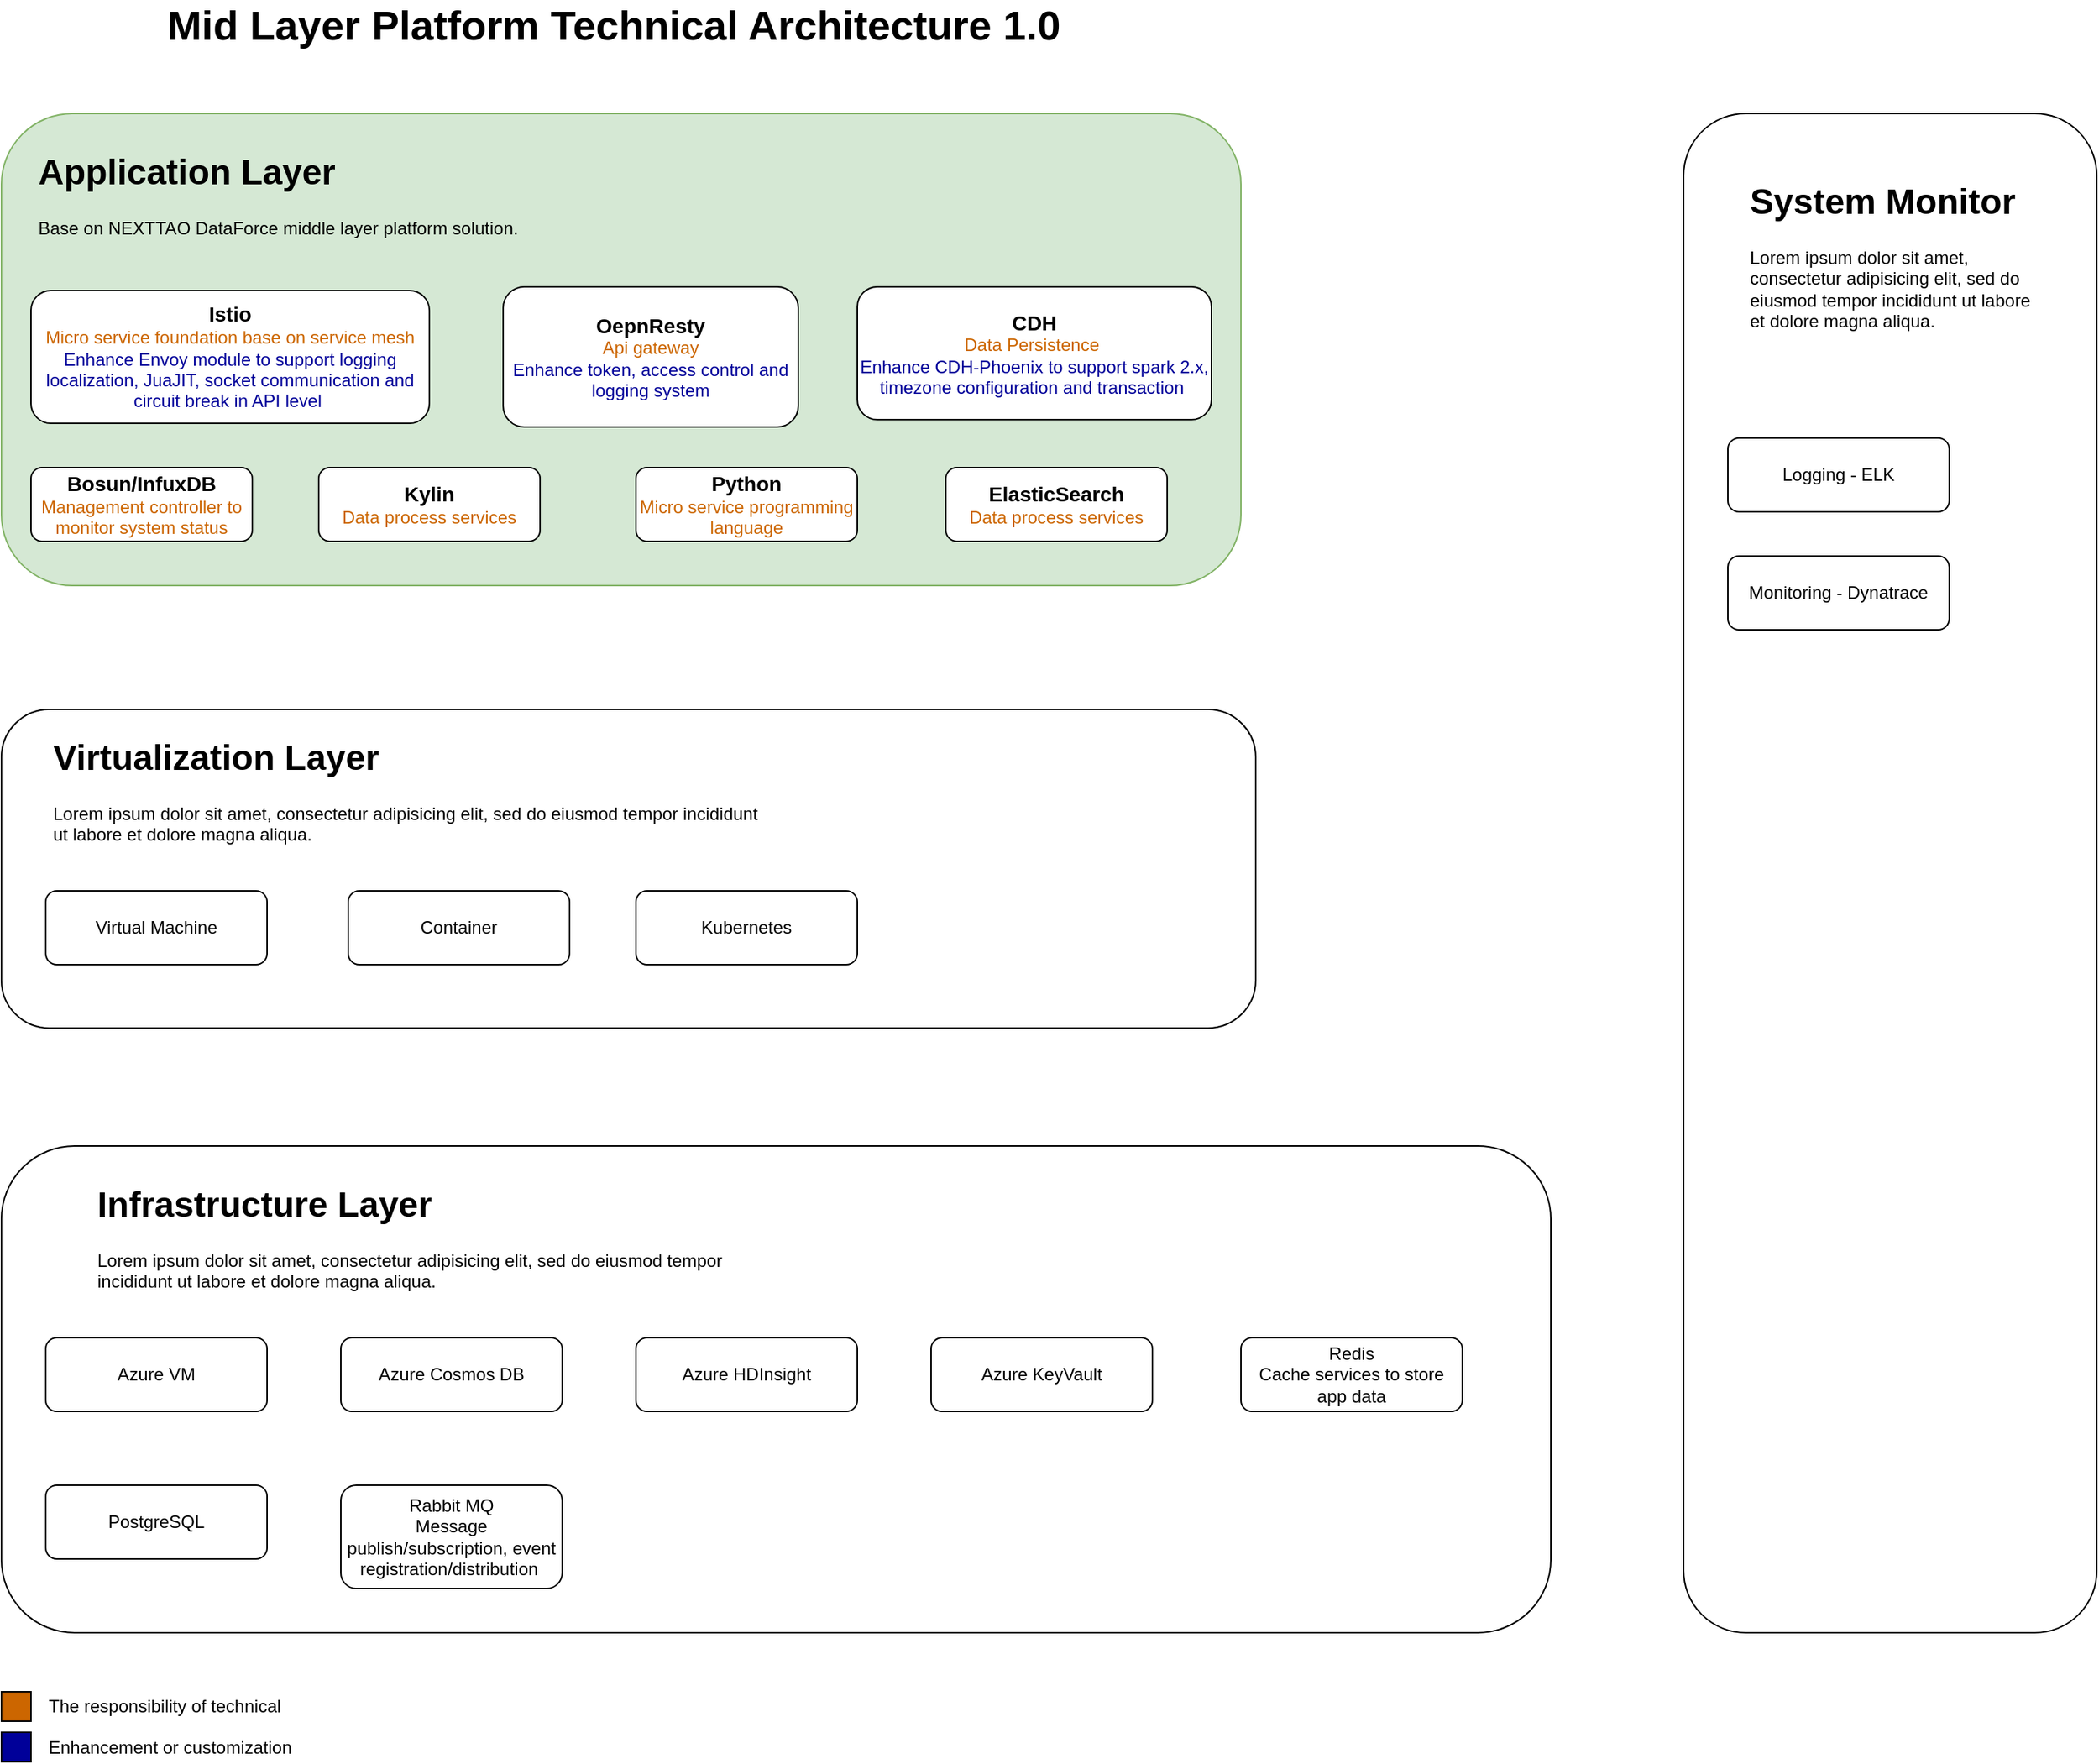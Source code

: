 <mxfile version="12.3.5" type="github" pages="1">
  <diagram id="yn5pNWhVfAMnaeWU7zpd" name="Page-1">
    <mxGraphModel dx="1346" dy="820" grid="1" gridSize="10" guides="1" tooltips="1" connect="1" arrows="1" fold="1" page="1" pageScale="1" pageWidth="827" pageHeight="1169" math="0" shadow="0">
      <root>
        <mxCell id="0"/>
        <mxCell id="1" parent="0"/>
        <mxCell id="L_p5e10sN1Be_Nf8V8Cr-1" value="" style="rounded=1;whiteSpace=wrap;html=1;fillColor=#d5e8d4;strokeColor=#82b366;" parent="1" vertex="1">
          <mxGeometry x="50" y="180" width="840" height="320" as="geometry"/>
        </mxCell>
        <mxCell id="L_p5e10sN1Be_Nf8V8Cr-2" value="&lt;h1&gt;Application Layer&lt;/h1&gt;&lt;p&gt;Base on NEXTTAO DataForce middle layer platform solution.&lt;/p&gt;" style="text;html=1;strokeColor=none;fillColor=none;spacing=5;spacingTop=-20;whiteSpace=wrap;overflow=hidden;rounded=0;" parent="1" vertex="1">
          <mxGeometry x="70" y="200" width="430" height="100" as="geometry"/>
        </mxCell>
        <mxCell id="L_p5e10sN1Be_Nf8V8Cr-3" value="&lt;font style=&quot;font-size: 14px&quot;&gt;&lt;b&gt;Istio&lt;/b&gt;&lt;/font&gt;&lt;br&gt;&lt;font color=&quot;#cc6600&quot;&gt;Micro service foundation base on service mesh&lt;br&gt;&lt;/font&gt;&lt;font color=&quot;#000099&quot;&gt;Enhance Envoy module to support logging localization, JuaJIT, socket communication and circuit break in API level&amp;nbsp;&lt;/font&gt;" style="rounded=1;whiteSpace=wrap;html=1;" parent="1" vertex="1">
          <mxGeometry x="70" y="300" width="270" height="90" as="geometry"/>
        </mxCell>
        <mxCell id="L_p5e10sN1Be_Nf8V8Cr-4" value="&lt;b&gt;&lt;font style=&quot;font-size: 14px&quot;&gt;Bosun/InfuxDB&lt;br&gt;&lt;/font&gt;&lt;/b&gt;&lt;font color=&quot;#cc6600&quot;&gt;Management controller to monitor system status&lt;/font&gt;" style="rounded=1;whiteSpace=wrap;html=1;" parent="1" vertex="1">
          <mxGeometry x="70" y="420" width="150" height="50" as="geometry"/>
        </mxCell>
        <mxCell id="L_p5e10sN1Be_Nf8V8Cr-5" value="&lt;b&gt;&lt;font style=&quot;font-size: 14px&quot;&gt;OepnResty&lt;/font&gt;&lt;/b&gt;&lt;br&gt;&lt;font color=&quot;#cc6600&quot;&gt;Api gateway&lt;/font&gt;&lt;br&gt;&lt;font color=&quot;#000099&quot;&gt;Enhance token, access control and logging system&lt;/font&gt;" style="rounded=1;whiteSpace=wrap;html=1;" parent="1" vertex="1">
          <mxGeometry x="390" y="297.5" width="200" height="95" as="geometry"/>
        </mxCell>
        <mxCell id="L_p5e10sN1Be_Nf8V8Cr-6" value="&lt;b&gt;&lt;font style=&quot;font-size: 14px&quot;&gt;Kylin&lt;/font&gt;&lt;/b&gt;&lt;br&gt;&lt;font color=&quot;#cc6600&quot;&gt;Data process services&lt;/font&gt;" style="rounded=1;whiteSpace=wrap;html=1;" parent="1" vertex="1">
          <mxGeometry x="265" y="420" width="150" height="50" as="geometry"/>
        </mxCell>
        <mxCell id="L_p5e10sN1Be_Nf8V8Cr-7" value="" style="rounded=1;whiteSpace=wrap;html=1;" parent="1" vertex="1">
          <mxGeometry x="1190" y="180" width="280" height="1030" as="geometry"/>
        </mxCell>
        <mxCell id="L_p5e10sN1Be_Nf8V8Cr-8" value="&lt;h1&gt;System Monitor&lt;/h1&gt;&lt;p&gt;Lorem ipsum dolor sit amet, consectetur adipisicing elit, sed do eiusmod tempor incididunt ut labore et dolore magna aliqua.&lt;/p&gt;" style="text;html=1;strokeColor=none;fillColor=none;spacing=5;spacingTop=-20;whiteSpace=wrap;overflow=hidden;rounded=0;" parent="1" vertex="1">
          <mxGeometry x="1230" y="220" width="200" height="170" as="geometry"/>
        </mxCell>
        <mxCell id="L_p5e10sN1Be_Nf8V8Cr-9" value="Logging - ELK" style="rounded=1;whiteSpace=wrap;html=1;" parent="1" vertex="1">
          <mxGeometry x="1220" y="400" width="150" height="50" as="geometry"/>
        </mxCell>
        <mxCell id="L_p5e10sN1Be_Nf8V8Cr-10" value="Monitoring - Dynatrace" style="rounded=1;whiteSpace=wrap;html=1;" parent="1" vertex="1">
          <mxGeometry x="1220" y="480" width="150" height="50" as="geometry"/>
        </mxCell>
        <mxCell id="L_p5e10sN1Be_Nf8V8Cr-11" value="" style="rounded=1;whiteSpace=wrap;html=1;" parent="1" vertex="1">
          <mxGeometry x="50" y="584" width="850" height="216" as="geometry"/>
        </mxCell>
        <mxCell id="L_p5e10sN1Be_Nf8V8Cr-12" value="" style="rounded=1;whiteSpace=wrap;html=1;" parent="1" vertex="1">
          <mxGeometry x="50" y="880" width="1050" height="330" as="geometry"/>
        </mxCell>
        <mxCell id="L_p5e10sN1Be_Nf8V8Cr-13" value="&lt;font&gt;&lt;font style=&quot;font-size: 28px&quot;&gt;Mid Layer Platform Technical Architecture 1.0&lt;/font&gt;&lt;br&gt;&lt;/font&gt;" style="text;html=1;strokeColor=none;fillColor=none;align=center;verticalAlign=middle;whiteSpace=wrap;rounded=0;fontStyle=1" parent="1" vertex="1">
          <mxGeometry x="150" y="110" width="630" height="20" as="geometry"/>
        </mxCell>
        <mxCell id="XpRdO_wsKDuu55zvrnwc-1" value="&lt;h1&gt;Virtualization Layer&lt;/h1&gt;&lt;p&gt;Lorem ipsum dolor sit amet, consectetur adipisicing elit, sed do eiusmod tempor incididunt ut labore et dolore magna aliqua.&lt;/p&gt;" style="text;html=1;strokeColor=none;fillColor=none;spacing=5;spacingTop=-20;whiteSpace=wrap;overflow=hidden;rounded=0;" parent="1" vertex="1">
          <mxGeometry x="80" y="597" width="490" height="93" as="geometry"/>
        </mxCell>
        <mxCell id="XpRdO_wsKDuu55zvrnwc-2" value="Virtual Machine" style="rounded=1;whiteSpace=wrap;html=1;" parent="1" vertex="1">
          <mxGeometry x="80" y="707" width="150" height="50" as="geometry"/>
        </mxCell>
        <mxCell id="XpRdO_wsKDuu55zvrnwc-3" value="&lt;h1&gt;Infrastructure Layer&lt;/h1&gt;&lt;p&gt;Lorem ipsum dolor sit amet, consectetur adipisicing elit, sed do eiusmod tempor incididunt ut labore et dolore magna aliqua.&lt;/p&gt;" style="text;html=1;strokeColor=none;fillColor=none;spacing=5;spacingTop=-20;whiteSpace=wrap;overflow=hidden;rounded=0;" parent="1" vertex="1">
          <mxGeometry x="110" y="900" width="450" height="120" as="geometry"/>
        </mxCell>
        <mxCell id="XpRdO_wsKDuu55zvrnwc-4" value="Azure VM" style="rounded=1;whiteSpace=wrap;html=1;" parent="1" vertex="1">
          <mxGeometry x="80" y="1010" width="150" height="50" as="geometry"/>
        </mxCell>
        <mxCell id="XpRdO_wsKDuu55zvrnwc-5" value="Azure Cosmos DB" style="rounded=1;whiteSpace=wrap;html=1;" parent="1" vertex="1">
          <mxGeometry x="280" y="1010" width="150" height="50" as="geometry"/>
        </mxCell>
        <mxCell id="XpRdO_wsKDuu55zvrnwc-6" value="Azure HDInsight" style="rounded=1;whiteSpace=wrap;html=1;" parent="1" vertex="1">
          <mxGeometry x="480" y="1010" width="150" height="50" as="geometry"/>
        </mxCell>
        <mxCell id="XpRdO_wsKDuu55zvrnwc-7" value="Azure KeyVault" style="rounded=1;whiteSpace=wrap;html=1;" parent="1" vertex="1">
          <mxGeometry x="680" y="1010" width="150" height="50" as="geometry"/>
        </mxCell>
        <mxCell id="TPeiZu6uO6-FCYARMxgd-2" value="Container" style="rounded=1;whiteSpace=wrap;html=1;" vertex="1" parent="1">
          <mxGeometry x="285" y="707" width="150" height="50" as="geometry"/>
        </mxCell>
        <mxCell id="TPeiZu6uO6-FCYARMxgd-3" value="Redis&lt;br&gt;Cache services to store app data" style="rounded=1;whiteSpace=wrap;html=1;" vertex="1" parent="1">
          <mxGeometry x="890" y="1010" width="150" height="50" as="geometry"/>
        </mxCell>
        <mxCell id="TPeiZu6uO6-FCYARMxgd-4" value="PostgreSQL" style="rounded=1;whiteSpace=wrap;html=1;" vertex="1" parent="1">
          <mxGeometry x="80" y="1110" width="150" height="50" as="geometry"/>
        </mxCell>
        <mxCell id="TPeiZu6uO6-FCYARMxgd-5" value="Rabbit MQ&lt;br&gt;Message publish/subscription, event registration/distribution&amp;nbsp;" style="rounded=1;whiteSpace=wrap;html=1;" vertex="1" parent="1">
          <mxGeometry x="280" y="1110" width="150" height="70" as="geometry"/>
        </mxCell>
        <mxCell id="TPeiZu6uO6-FCYARMxgd-6" value="Kubernetes" style="rounded=1;whiteSpace=wrap;html=1;" vertex="1" parent="1">
          <mxGeometry x="480" y="707" width="150" height="50" as="geometry"/>
        </mxCell>
        <mxCell id="TPeiZu6uO6-FCYARMxgd-10" value="&lt;b&gt;&lt;font style=&quot;font-size: 14px&quot;&gt;Python&lt;/font&gt;&lt;/b&gt;&lt;br&gt;&lt;font color=&quot;#cc6600&quot;&gt;Micro service programming language&lt;/font&gt;" style="rounded=1;whiteSpace=wrap;html=1;" vertex="1" parent="1">
          <mxGeometry x="480" y="420" width="150" height="50" as="geometry"/>
        </mxCell>
        <mxCell id="TPeiZu6uO6-FCYARMxgd-11" value="&lt;b&gt;&lt;font style=&quot;font-size: 14px&quot;&gt;ElasticSearch&lt;/font&gt;&lt;/b&gt;&lt;br&gt;&lt;font color=&quot;#cc6600&quot;&gt;Data process services&lt;/font&gt;" style="rounded=1;whiteSpace=wrap;html=1;" vertex="1" parent="1">
          <mxGeometry x="690" y="420" width="150" height="50" as="geometry"/>
        </mxCell>
        <mxCell id="TPeiZu6uO6-FCYARMxgd-12" value="&lt;font style=&quot;font-size: 14px&quot;&gt;&lt;b&gt;CDH&lt;/b&gt;&lt;/font&gt;&lt;br&gt;&lt;font color=&quot;#cc6600&quot;&gt;Data Persistence&amp;nbsp;&lt;/font&gt;&lt;br&gt;&lt;font color=&quot;#000099&quot;&gt;Enhance CDH-Phoenix to support spark 2.x, timezone configuration and transaction&lt;/font&gt;&amp;nbsp;" style="rounded=1;whiteSpace=wrap;html=1;" vertex="1" parent="1">
          <mxGeometry x="630" y="297.5" width="240" height="90" as="geometry"/>
        </mxCell>
        <mxCell id="TPeiZu6uO6-FCYARMxgd-15" value="" style="rounded=0;whiteSpace=wrap;html=1;fillColor=#CC6600;" vertex="1" parent="1">
          <mxGeometry x="50" y="1250" width="20" height="20" as="geometry"/>
        </mxCell>
        <mxCell id="TPeiZu6uO6-FCYARMxgd-16" value="" style="rounded=0;whiteSpace=wrap;html=1;fillColor=#000099;" vertex="1" parent="1">
          <mxGeometry x="50" y="1277.5" width="20" height="20" as="geometry"/>
        </mxCell>
        <mxCell id="TPeiZu6uO6-FCYARMxgd-18" value="The responsibility of technical&amp;nbsp;" style="text;html=1;strokeColor=none;fillColor=none;align=left;verticalAlign=middle;whiteSpace=wrap;rounded=0;" vertex="1" parent="1">
          <mxGeometry x="80" y="1250" width="200" height="20" as="geometry"/>
        </mxCell>
        <mxCell id="TPeiZu6uO6-FCYARMxgd-19" value="Enhancement or customization" style="text;html=1;strokeColor=none;fillColor=none;align=left;verticalAlign=middle;whiteSpace=wrap;rounded=0;" vertex="1" parent="1">
          <mxGeometry x="80" y="1277.5" width="200" height="20" as="geometry"/>
        </mxCell>
      </root>
    </mxGraphModel>
  </diagram>
</mxfile>

